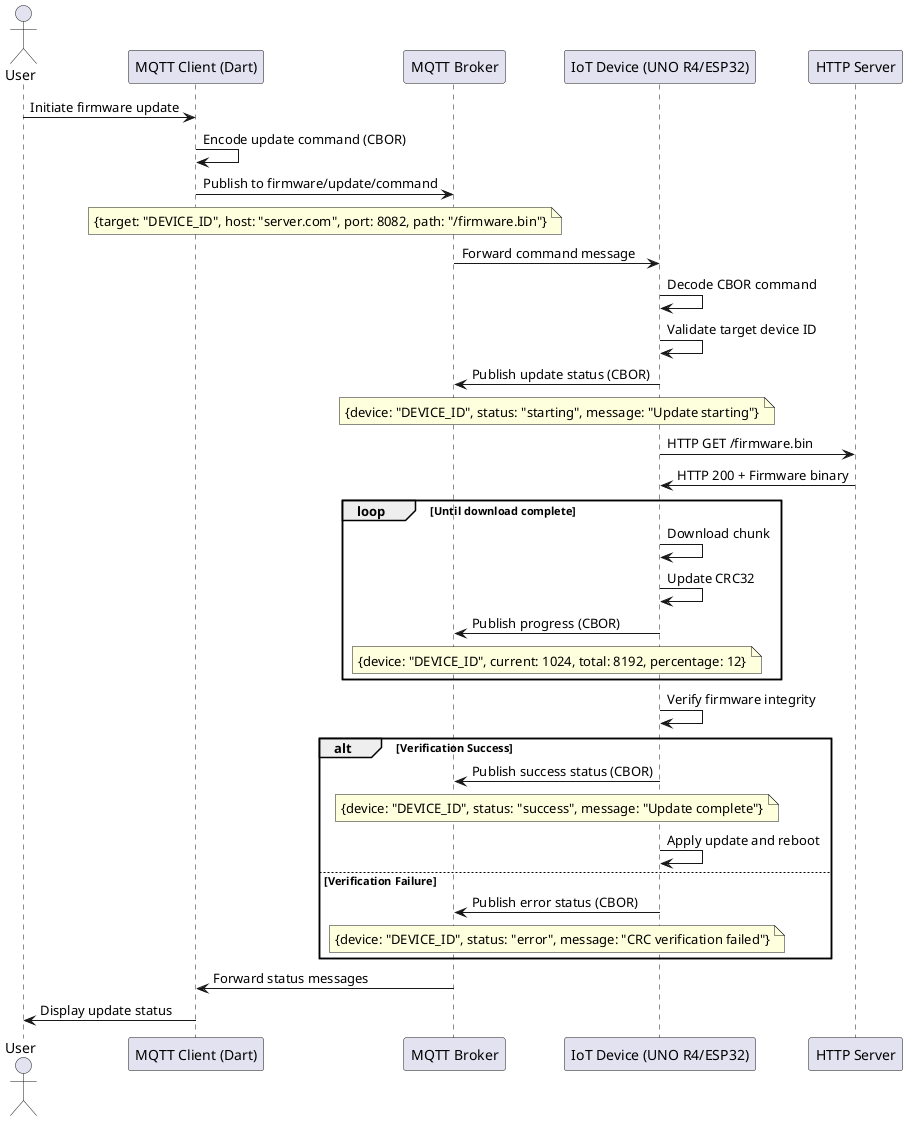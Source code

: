 @startuml
actor User
participant "MQTT Client (Dart)" as Client
participant "MQTT Broker" as Broker
participant "IoT Device (UNO R4/ESP32)" as Device
participant "HTTP Server" as Server

User -> Client: Initiate firmware update

Client -> Client: Encode update command (CBOR)
Client -> Broker: Publish to firmware/update/command
note over Client, Broker
  {target: "DEVICE_ID", host: "server.com", port: 8082, path: "/firmware.bin"}
end note

Broker -> Device: Forward command message

Device -> Device: Decode CBOR command
Device -> Device: Validate target device ID
Device -> Broker: Publish update status (CBOR)
note over Device, Broker
  {device: "DEVICE_ID", status: "starting", message: "Update starting"}
end note

Device -> Server: HTTP GET /firmware.bin
Server -> Device: HTTP 200 + Firmware binary

loop Until download complete
    Device -> Device: Download chunk
    Device -> Device: Update CRC32
    Device -> Broker: Publish progress (CBOR)
    note over Device, Broker
      {device: "DEVICE_ID", current: 1024, total: 8192, percentage: 12}
    end note
end

Device -> Device: Verify firmware integrity

alt Verification Success
    Device -> Broker: Publish success status (CBOR)
    note over Device, Broker
      {device: "DEVICE_ID", status: "success", message: "Update complete"}
    end note
    Device -> Device: Apply update and reboot
else Verification Failure
    Device -> Broker: Publish error status (CBOR)
    note over Device, Broker
      {device: "DEVICE_ID", status: "error", message: "CRC verification failed"}
    end note
end

Broker -> Client: Forward status messages
Client -> User: Display update status
@enduml